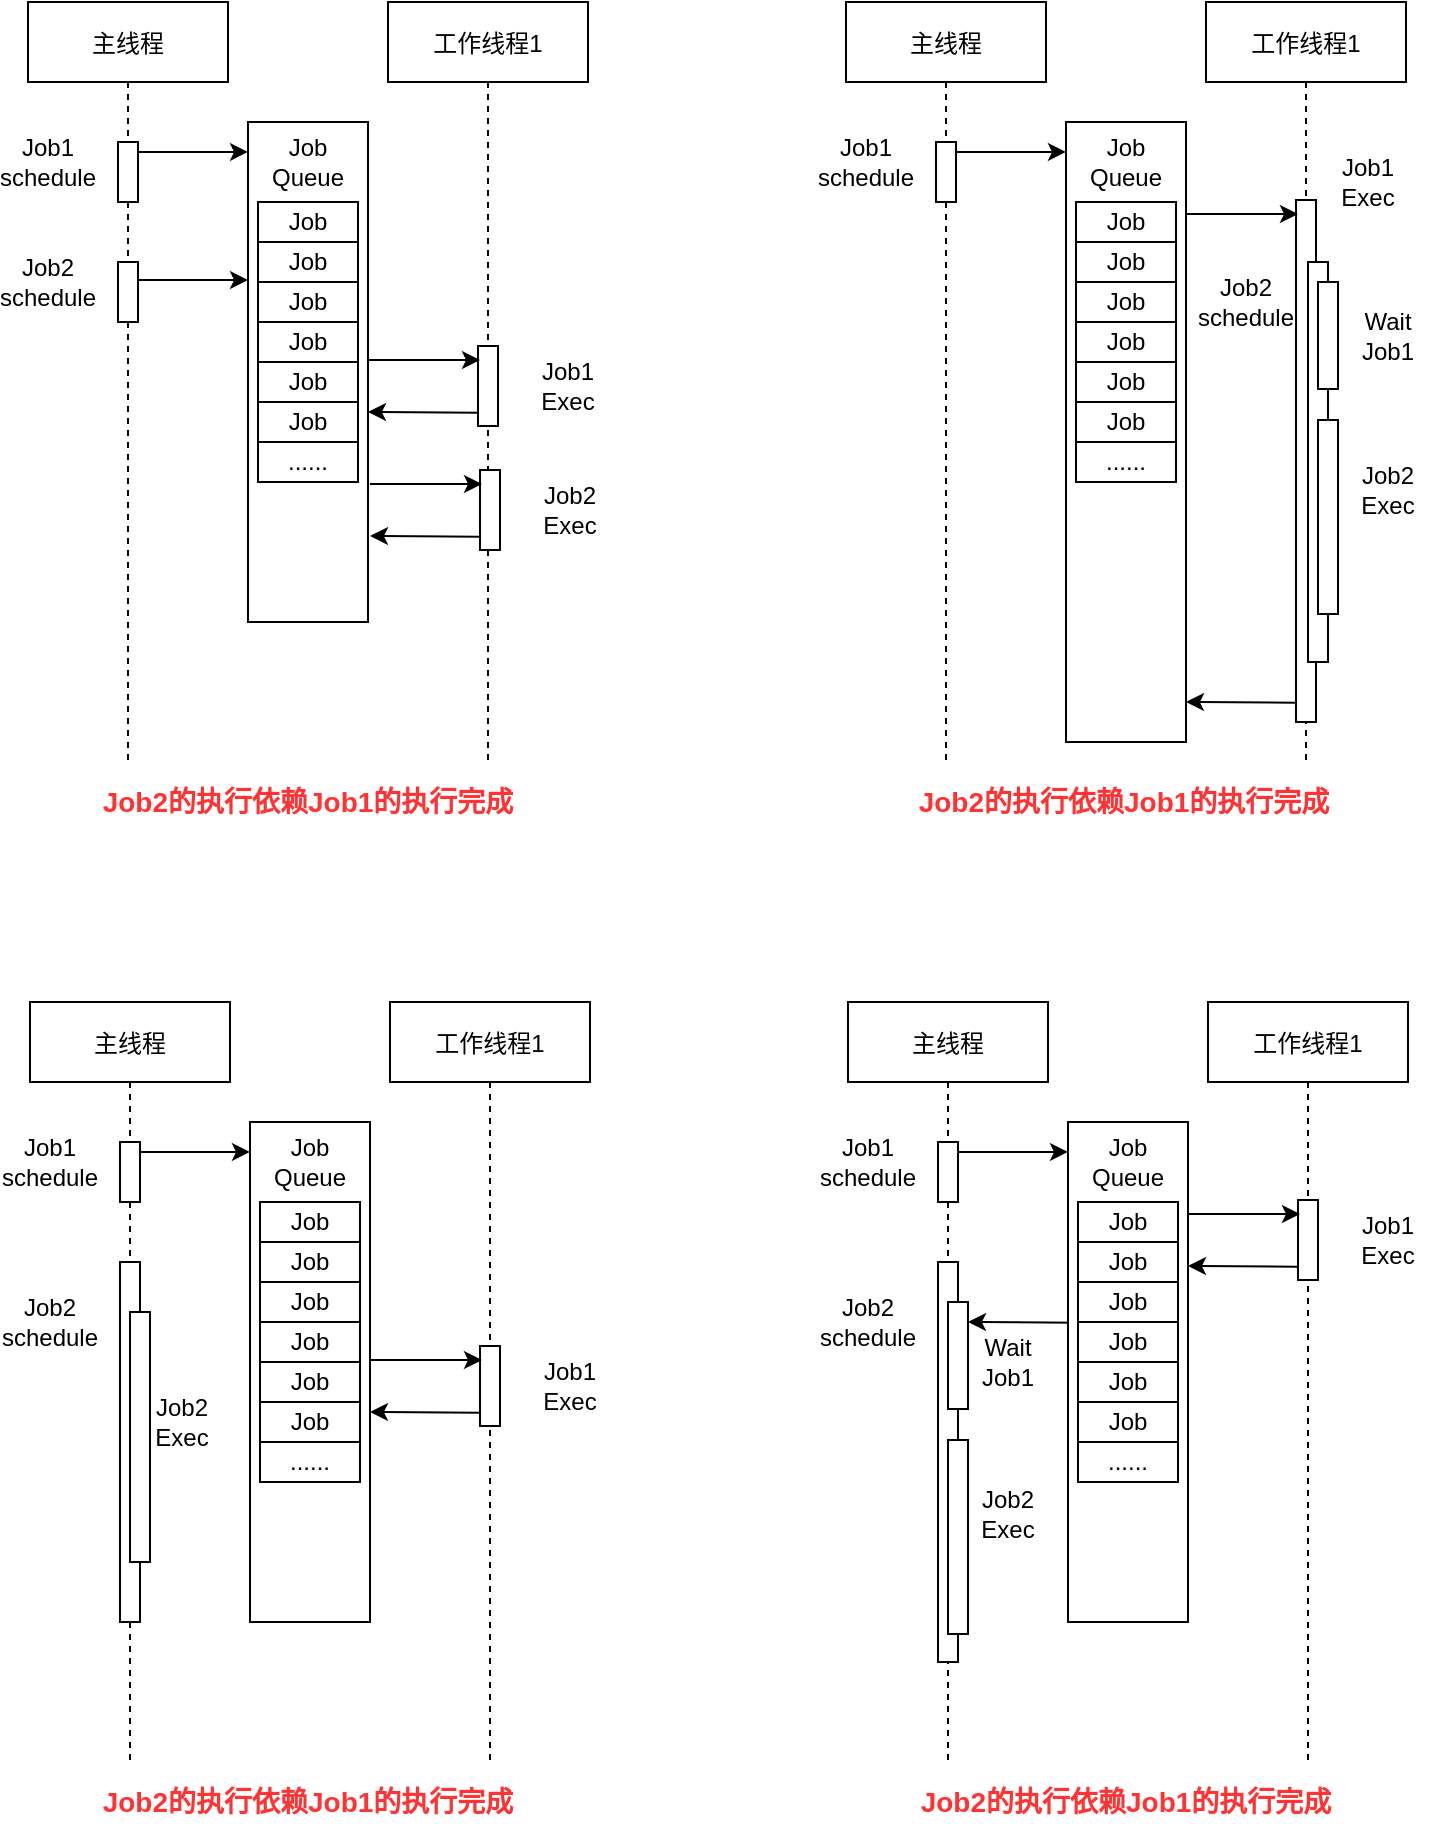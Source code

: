 <mxfile version="13.6.4" type="github">
  <diagram id="kgpKYQtTHZ0yAKxKKP6v" name="Page-1">
    <mxGraphModel dx="896" dy="544" grid="1" gridSize="10" guides="1" tooltips="1" connect="1" arrows="1" fold="1" page="1" pageScale="1" pageWidth="1169" pageHeight="1654" math="0" shadow="0">
      <root>
        <mxCell id="0" />
        <mxCell id="1" parent="0" />
        <mxCell id="axtm4wAF14Sa0V-WPrxN-137" value="" style="endArrow=classic;html=1;exitX=0;exitY=0.833;exitDx=0;exitDy=0;exitPerimeter=0;" edge="1" parent="1">
          <mxGeometry width="50" height="50" relative="1" as="geometry">
            <mxPoint x="645" y="740.32" as="sourcePoint" />
            <mxPoint x="590" y="740" as="targetPoint" />
          </mxGeometry>
        </mxCell>
        <mxCell id="axtm4wAF14Sa0V-WPrxN-15" value="" style="endArrow=classic;html=1;entryX=0;entryY=0.119;entryDx=0;entryDy=0;entryPerimeter=0;" edge="1" parent="1">
          <mxGeometry width="50" height="50" relative="1" as="geometry">
            <mxPoint x="174" y="155" as="sourcePoint" />
            <mxPoint x="230" y="154.99" as="targetPoint" />
          </mxGeometry>
        </mxCell>
        <mxCell id="3nuBFxr9cyL0pnOWT2aG-1" value="主线程" style="shape=umlLifeline;perimeter=lifelinePerimeter;container=1;collapsible=0;recursiveResize=0;rounded=0;shadow=0;strokeWidth=1;" parent="1" vertex="1">
          <mxGeometry x="120" y="80" width="100" height="380" as="geometry" />
        </mxCell>
        <mxCell id="axtm4wAF14Sa0V-WPrxN-14" value="" style="points=[];perimeter=orthogonalPerimeter;rounded=0;shadow=0;strokeWidth=1;" vertex="1" parent="3nuBFxr9cyL0pnOWT2aG-1">
          <mxGeometry x="45" y="130" width="10" height="30" as="geometry" />
        </mxCell>
        <mxCell id="3nuBFxr9cyL0pnOWT2aG-2" value="" style="points=[];perimeter=orthogonalPerimeter;rounded=0;shadow=0;strokeWidth=1;" parent="3nuBFxr9cyL0pnOWT2aG-1" vertex="1">
          <mxGeometry x="45" y="70" width="10" height="30" as="geometry" />
        </mxCell>
        <mxCell id="3nuBFxr9cyL0pnOWT2aG-5" value="工作线程1" style="shape=umlLifeline;perimeter=lifelinePerimeter;container=1;collapsible=0;recursiveResize=0;rounded=0;shadow=0;strokeWidth=1;" parent="1" vertex="1">
          <mxGeometry x="300" y="80" width="100" height="380" as="geometry" />
        </mxCell>
        <mxCell id="3nuBFxr9cyL0pnOWT2aG-6" value="" style="points=[];perimeter=orthogonalPerimeter;rounded=0;shadow=0;strokeWidth=1;" parent="3nuBFxr9cyL0pnOWT2aG-5" vertex="1">
          <mxGeometry x="45" y="172" width="10" height="40" as="geometry" />
        </mxCell>
        <mxCell id="axtm4wAF14Sa0V-WPrxN-1" value="" style="rounded=0;whiteSpace=wrap;html=1;" vertex="1" parent="1">
          <mxGeometry x="230" y="140" width="60" height="250" as="geometry" />
        </mxCell>
        <mxCell id="axtm4wAF14Sa0V-WPrxN-2" value="Job Queue" style="text;html=1;strokeColor=none;fillColor=none;align=center;verticalAlign=middle;whiteSpace=wrap;rounded=0;" vertex="1" parent="1">
          <mxGeometry x="240" y="150" width="40" height="20" as="geometry" />
        </mxCell>
        <mxCell id="axtm4wAF14Sa0V-WPrxN-3" value="Job" style="rounded=0;whiteSpace=wrap;html=1;" vertex="1" parent="1">
          <mxGeometry x="235" y="180" width="50" height="20" as="geometry" />
        </mxCell>
        <mxCell id="axtm4wAF14Sa0V-WPrxN-4" value="Job" style="rounded=0;whiteSpace=wrap;html=1;" vertex="1" parent="1">
          <mxGeometry x="235" y="200" width="50" height="20" as="geometry" />
        </mxCell>
        <mxCell id="axtm4wAF14Sa0V-WPrxN-5" value="Job" style="rounded=0;whiteSpace=wrap;html=1;" vertex="1" parent="1">
          <mxGeometry x="235" y="220" width="50" height="20" as="geometry" />
        </mxCell>
        <mxCell id="axtm4wAF14Sa0V-WPrxN-6" value="Job" style="rounded=0;whiteSpace=wrap;html=1;" vertex="1" parent="1">
          <mxGeometry x="235" y="240" width="50" height="20" as="geometry" />
        </mxCell>
        <mxCell id="axtm4wAF14Sa0V-WPrxN-7" value="Job" style="rounded=0;whiteSpace=wrap;html=1;" vertex="1" parent="1">
          <mxGeometry x="235" y="260" width="50" height="20" as="geometry" />
        </mxCell>
        <mxCell id="axtm4wAF14Sa0V-WPrxN-8" value="Job" style="rounded=0;whiteSpace=wrap;html=1;" vertex="1" parent="1">
          <mxGeometry x="235" y="280" width="50" height="20" as="geometry" />
        </mxCell>
        <mxCell id="axtm4wAF14Sa0V-WPrxN-12" value="......" style="rounded=0;whiteSpace=wrap;html=1;" vertex="1" parent="1">
          <mxGeometry x="235" y="300" width="50" height="20" as="geometry" />
        </mxCell>
        <mxCell id="axtm4wAF14Sa0V-WPrxN-16" value="" style="endArrow=classic;html=1;entryX=0;entryY=0.316;entryDx=0;entryDy=0;entryPerimeter=0;exitX=1;exitY=0.3;exitDx=0;exitDy=0;exitPerimeter=0;" edge="1" parent="1" source="axtm4wAF14Sa0V-WPrxN-14" target="axtm4wAF14Sa0V-WPrxN-1">
          <mxGeometry width="50" height="50" relative="1" as="geometry">
            <mxPoint x="184" y="175" as="sourcePoint" />
            <mxPoint x="240" y="174.99" as="targetPoint" />
          </mxGeometry>
        </mxCell>
        <mxCell id="axtm4wAF14Sa0V-WPrxN-17" value="Job1&lt;br&gt;schedule" style="text;html=1;strokeColor=none;fillColor=none;align=center;verticalAlign=middle;whiteSpace=wrap;rounded=0;" vertex="1" parent="1">
          <mxGeometry x="110" y="150" width="40" height="20" as="geometry" />
        </mxCell>
        <mxCell id="axtm4wAF14Sa0V-WPrxN-18" value="Job2&lt;br&gt;schedule" style="text;html=1;strokeColor=none;fillColor=none;align=center;verticalAlign=middle;whiteSpace=wrap;rounded=0;" vertex="1" parent="1">
          <mxGeometry x="110" y="210" width="40" height="20" as="geometry" />
        </mxCell>
        <mxCell id="axtm4wAF14Sa0V-WPrxN-20" value="" style="endArrow=classic;html=1;entryX=0;entryY=0.119;entryDx=0;entryDy=0;entryPerimeter=0;" edge="1" parent="1">
          <mxGeometry width="50" height="50" relative="1" as="geometry">
            <mxPoint x="290" y="259.01" as="sourcePoint" />
            <mxPoint x="346" y="259" as="targetPoint" />
          </mxGeometry>
        </mxCell>
        <mxCell id="axtm4wAF14Sa0V-WPrxN-21" value="" style="endArrow=classic;html=1;exitX=0;exitY=0.833;exitDx=0;exitDy=0;exitPerimeter=0;" edge="1" parent="1" source="3nuBFxr9cyL0pnOWT2aG-6">
          <mxGeometry width="50" height="50" relative="1" as="geometry">
            <mxPoint x="300" y="262.01" as="sourcePoint" />
            <mxPoint x="290" y="285" as="targetPoint" />
          </mxGeometry>
        </mxCell>
        <mxCell id="axtm4wAF14Sa0V-WPrxN-22" value="Job1&lt;br&gt;Exec" style="text;html=1;strokeColor=none;fillColor=none;align=center;verticalAlign=middle;whiteSpace=wrap;rounded=0;" vertex="1" parent="1">
          <mxGeometry x="370" y="262" width="40" height="20" as="geometry" />
        </mxCell>
        <mxCell id="axtm4wAF14Sa0V-WPrxN-25" value="" style="points=[];perimeter=orthogonalPerimeter;rounded=0;shadow=0;strokeWidth=1;" vertex="1" parent="1">
          <mxGeometry x="346" y="314" width="10" height="40" as="geometry" />
        </mxCell>
        <mxCell id="axtm4wAF14Sa0V-WPrxN-26" value="" style="endArrow=classic;html=1;entryX=0;entryY=0.119;entryDx=0;entryDy=0;entryPerimeter=0;" edge="1" parent="1">
          <mxGeometry width="50" height="50" relative="1" as="geometry">
            <mxPoint x="291" y="321.01" as="sourcePoint" />
            <mxPoint x="347" y="321" as="targetPoint" />
          </mxGeometry>
        </mxCell>
        <mxCell id="axtm4wAF14Sa0V-WPrxN-27" value="" style="endArrow=classic;html=1;exitX=0;exitY=0.833;exitDx=0;exitDy=0;exitPerimeter=0;" edge="1" parent="1" source="axtm4wAF14Sa0V-WPrxN-25">
          <mxGeometry width="50" height="50" relative="1" as="geometry">
            <mxPoint x="301" y="324.01" as="sourcePoint" />
            <mxPoint x="291" y="347" as="targetPoint" />
          </mxGeometry>
        </mxCell>
        <mxCell id="axtm4wAF14Sa0V-WPrxN-28" value="Job2&lt;br&gt;Exec" style="text;html=1;strokeColor=none;fillColor=none;align=center;verticalAlign=middle;whiteSpace=wrap;rounded=0;" vertex="1" parent="1">
          <mxGeometry x="371" y="324" width="40" height="20" as="geometry" />
        </mxCell>
        <mxCell id="axtm4wAF14Sa0V-WPrxN-33" value="" style="endArrow=classic;html=1;entryX=0;entryY=0.119;entryDx=0;entryDy=0;entryPerimeter=0;" edge="1" parent="1">
          <mxGeometry width="50" height="50" relative="1" as="geometry">
            <mxPoint x="175" y="655" as="sourcePoint" />
            <mxPoint x="231" y="654.99" as="targetPoint" />
          </mxGeometry>
        </mxCell>
        <mxCell id="axtm4wAF14Sa0V-WPrxN-34" value="主线程" style="shape=umlLifeline;perimeter=lifelinePerimeter;container=1;collapsible=0;recursiveResize=0;rounded=0;shadow=0;strokeWidth=1;" vertex="1" parent="1">
          <mxGeometry x="121" y="580" width="100" height="380" as="geometry" />
        </mxCell>
        <mxCell id="axtm4wAF14Sa0V-WPrxN-35" value="" style="points=[];perimeter=orthogonalPerimeter;rounded=0;shadow=0;strokeWidth=1;" vertex="1" parent="axtm4wAF14Sa0V-WPrxN-34">
          <mxGeometry x="45" y="130" width="10" height="180" as="geometry" />
        </mxCell>
        <mxCell id="axtm4wAF14Sa0V-WPrxN-36" value="" style="points=[];perimeter=orthogonalPerimeter;rounded=0;shadow=0;strokeWidth=1;" vertex="1" parent="axtm4wAF14Sa0V-WPrxN-34">
          <mxGeometry x="45" y="70" width="10" height="30" as="geometry" />
        </mxCell>
        <mxCell id="axtm4wAF14Sa0V-WPrxN-37" value="工作线程1" style="shape=umlLifeline;perimeter=lifelinePerimeter;container=1;collapsible=0;recursiveResize=0;rounded=0;shadow=0;strokeWidth=1;" vertex="1" parent="1">
          <mxGeometry x="301" y="580" width="100" height="380" as="geometry" />
        </mxCell>
        <mxCell id="axtm4wAF14Sa0V-WPrxN-38" value="" style="points=[];perimeter=orthogonalPerimeter;rounded=0;shadow=0;strokeWidth=1;" vertex="1" parent="axtm4wAF14Sa0V-WPrxN-37">
          <mxGeometry x="45" y="172" width="10" height="40" as="geometry" />
        </mxCell>
        <mxCell id="axtm4wAF14Sa0V-WPrxN-39" value="" style="rounded=0;whiteSpace=wrap;html=1;" vertex="1" parent="1">
          <mxGeometry x="231" y="640" width="60" height="250" as="geometry" />
        </mxCell>
        <mxCell id="axtm4wAF14Sa0V-WPrxN-40" value="Job Queue" style="text;html=1;strokeColor=none;fillColor=none;align=center;verticalAlign=middle;whiteSpace=wrap;rounded=0;" vertex="1" parent="1">
          <mxGeometry x="241" y="650" width="40" height="20" as="geometry" />
        </mxCell>
        <mxCell id="axtm4wAF14Sa0V-WPrxN-41" value="Job" style="rounded=0;whiteSpace=wrap;html=1;" vertex="1" parent="1">
          <mxGeometry x="236" y="680" width="50" height="20" as="geometry" />
        </mxCell>
        <mxCell id="axtm4wAF14Sa0V-WPrxN-42" value="Job" style="rounded=0;whiteSpace=wrap;html=1;" vertex="1" parent="1">
          <mxGeometry x="236" y="700" width="50" height="20" as="geometry" />
        </mxCell>
        <mxCell id="axtm4wAF14Sa0V-WPrxN-43" value="Job" style="rounded=0;whiteSpace=wrap;html=1;" vertex="1" parent="1">
          <mxGeometry x="236" y="720" width="50" height="20" as="geometry" />
        </mxCell>
        <mxCell id="axtm4wAF14Sa0V-WPrxN-44" value="Job" style="rounded=0;whiteSpace=wrap;html=1;" vertex="1" parent="1">
          <mxGeometry x="236" y="740" width="50" height="20" as="geometry" />
        </mxCell>
        <mxCell id="axtm4wAF14Sa0V-WPrxN-45" value="Job" style="rounded=0;whiteSpace=wrap;html=1;" vertex="1" parent="1">
          <mxGeometry x="236" y="760" width="50" height="20" as="geometry" />
        </mxCell>
        <mxCell id="axtm4wAF14Sa0V-WPrxN-46" value="Job" style="rounded=0;whiteSpace=wrap;html=1;" vertex="1" parent="1">
          <mxGeometry x="236" y="780" width="50" height="20" as="geometry" />
        </mxCell>
        <mxCell id="axtm4wAF14Sa0V-WPrxN-47" value="......" style="rounded=0;whiteSpace=wrap;html=1;" vertex="1" parent="1">
          <mxGeometry x="236" y="800" width="50" height="20" as="geometry" />
        </mxCell>
        <mxCell id="axtm4wAF14Sa0V-WPrxN-49" value="Job1&lt;br&gt;schedule" style="text;html=1;strokeColor=none;fillColor=none;align=center;verticalAlign=middle;whiteSpace=wrap;rounded=0;" vertex="1" parent="1">
          <mxGeometry x="111" y="650" width="40" height="20" as="geometry" />
        </mxCell>
        <mxCell id="axtm4wAF14Sa0V-WPrxN-50" value="Job2&lt;br&gt;schedule" style="text;html=1;strokeColor=none;fillColor=none;align=center;verticalAlign=middle;whiteSpace=wrap;rounded=0;" vertex="1" parent="1">
          <mxGeometry x="111" y="730" width="40" height="20" as="geometry" />
        </mxCell>
        <mxCell id="axtm4wAF14Sa0V-WPrxN-51" value="" style="endArrow=classic;html=1;entryX=0;entryY=0.119;entryDx=0;entryDy=0;entryPerimeter=0;" edge="1" parent="1">
          <mxGeometry width="50" height="50" relative="1" as="geometry">
            <mxPoint x="291" y="759.01" as="sourcePoint" />
            <mxPoint x="347" y="759" as="targetPoint" />
          </mxGeometry>
        </mxCell>
        <mxCell id="axtm4wAF14Sa0V-WPrxN-52" value="" style="endArrow=classic;html=1;exitX=0;exitY=0.833;exitDx=0;exitDy=0;exitPerimeter=0;" edge="1" parent="1" source="axtm4wAF14Sa0V-WPrxN-38">
          <mxGeometry width="50" height="50" relative="1" as="geometry">
            <mxPoint x="301" y="762.01" as="sourcePoint" />
            <mxPoint x="291" y="785" as="targetPoint" />
          </mxGeometry>
        </mxCell>
        <mxCell id="axtm4wAF14Sa0V-WPrxN-53" value="Job1&lt;br&gt;Exec" style="text;html=1;strokeColor=none;fillColor=none;align=center;verticalAlign=middle;whiteSpace=wrap;rounded=0;" vertex="1" parent="1">
          <mxGeometry x="371" y="762" width="40" height="20" as="geometry" />
        </mxCell>
        <mxCell id="axtm4wAF14Sa0V-WPrxN-60" value="" style="points=[];perimeter=orthogonalPerimeter;rounded=0;shadow=0;strokeWidth=1;" vertex="1" parent="1">
          <mxGeometry x="171" y="735" width="10" height="125" as="geometry" />
        </mxCell>
        <mxCell id="axtm4wAF14Sa0V-WPrxN-61" value="Job2&lt;br&gt;Exec" style="text;html=1;strokeColor=none;fillColor=none;align=center;verticalAlign=middle;whiteSpace=wrap;rounded=0;" vertex="1" parent="1">
          <mxGeometry x="177" y="780" width="40" height="20" as="geometry" />
        </mxCell>
        <mxCell id="axtm4wAF14Sa0V-WPrxN-62" value="&lt;font style=&quot;font-size: 14px&quot; color=&quot;#ff3333&quot;&gt;&lt;b&gt;Job2的执行依赖Job1的执行完成&lt;/b&gt;&lt;/font&gt;" style="text;html=1;strokeColor=none;fillColor=none;align=center;verticalAlign=middle;whiteSpace=wrap;rounded=0;" vertex="1" parent="1">
          <mxGeometry x="120" y="470" width="280" height="20" as="geometry" />
        </mxCell>
        <mxCell id="axtm4wAF14Sa0V-WPrxN-63" value="&lt;font style=&quot;font-size: 14px&quot; color=&quot;#ff3333&quot;&gt;&lt;b&gt;Job2的执行依赖Job1的执行完成&lt;/b&gt;&lt;/font&gt;" style="text;html=1;strokeColor=none;fillColor=none;align=center;verticalAlign=middle;whiteSpace=wrap;rounded=0;" vertex="1" parent="1">
          <mxGeometry x="120" y="970" width="280" height="20" as="geometry" />
        </mxCell>
        <mxCell id="axtm4wAF14Sa0V-WPrxN-111" value="" style="endArrow=classic;html=1;entryX=0;entryY=0.119;entryDx=0;entryDy=0;entryPerimeter=0;" edge="1" parent="1">
          <mxGeometry width="50" height="50" relative="1" as="geometry">
            <mxPoint x="584" y="655" as="sourcePoint" />
            <mxPoint x="640" y="654.99" as="targetPoint" />
          </mxGeometry>
        </mxCell>
        <mxCell id="axtm4wAF14Sa0V-WPrxN-112" value="主线程" style="shape=umlLifeline;perimeter=lifelinePerimeter;container=1;collapsible=0;recursiveResize=0;rounded=0;shadow=0;strokeWidth=1;" vertex="1" parent="1">
          <mxGeometry x="530" y="580" width="100" height="380" as="geometry" />
        </mxCell>
        <mxCell id="axtm4wAF14Sa0V-WPrxN-113" value="" style="points=[];perimeter=orthogonalPerimeter;rounded=0;shadow=0;strokeWidth=1;" vertex="1" parent="axtm4wAF14Sa0V-WPrxN-112">
          <mxGeometry x="45" y="130" width="10" height="200" as="geometry" />
        </mxCell>
        <mxCell id="axtm4wAF14Sa0V-WPrxN-114" value="" style="points=[];perimeter=orthogonalPerimeter;rounded=0;shadow=0;strokeWidth=1;" vertex="1" parent="axtm4wAF14Sa0V-WPrxN-112">
          <mxGeometry x="45" y="70" width="10" height="30" as="geometry" />
        </mxCell>
        <mxCell id="axtm4wAF14Sa0V-WPrxN-136" value="" style="points=[];perimeter=orthogonalPerimeter;rounded=0;shadow=0;strokeWidth=1;" vertex="1" parent="axtm4wAF14Sa0V-WPrxN-112">
          <mxGeometry x="50" y="150" width="10" height="53.5" as="geometry" />
        </mxCell>
        <mxCell id="axtm4wAF14Sa0V-WPrxN-131" value="" style="points=[];perimeter=orthogonalPerimeter;rounded=0;shadow=0;strokeWidth=1;" vertex="1" parent="axtm4wAF14Sa0V-WPrxN-112">
          <mxGeometry x="50" y="219" width="10" height="97" as="geometry" />
        </mxCell>
        <mxCell id="axtm4wAF14Sa0V-WPrxN-115" value="工作线程1" style="shape=umlLifeline;perimeter=lifelinePerimeter;container=1;collapsible=0;recursiveResize=0;rounded=0;shadow=0;strokeWidth=1;" vertex="1" parent="1">
          <mxGeometry x="710" y="580" width="100" height="380" as="geometry" />
        </mxCell>
        <mxCell id="axtm4wAF14Sa0V-WPrxN-116" value="" style="points=[];perimeter=orthogonalPerimeter;rounded=0;shadow=0;strokeWidth=1;" vertex="1" parent="axtm4wAF14Sa0V-WPrxN-115">
          <mxGeometry x="45" y="99" width="10" height="40" as="geometry" />
        </mxCell>
        <mxCell id="axtm4wAF14Sa0V-WPrxN-117" value="" style="rounded=0;whiteSpace=wrap;html=1;" vertex="1" parent="1">
          <mxGeometry x="640" y="640" width="60" height="250" as="geometry" />
        </mxCell>
        <mxCell id="axtm4wAF14Sa0V-WPrxN-118" value="Job Queue" style="text;html=1;strokeColor=none;fillColor=none;align=center;verticalAlign=middle;whiteSpace=wrap;rounded=0;" vertex="1" parent="1">
          <mxGeometry x="650" y="650" width="40" height="20" as="geometry" />
        </mxCell>
        <mxCell id="axtm4wAF14Sa0V-WPrxN-119" value="Job" style="rounded=0;whiteSpace=wrap;html=1;" vertex="1" parent="1">
          <mxGeometry x="645" y="680" width="50" height="20" as="geometry" />
        </mxCell>
        <mxCell id="axtm4wAF14Sa0V-WPrxN-120" value="Job" style="rounded=0;whiteSpace=wrap;html=1;" vertex="1" parent="1">
          <mxGeometry x="645" y="700" width="50" height="20" as="geometry" />
        </mxCell>
        <mxCell id="axtm4wAF14Sa0V-WPrxN-121" value="Job" style="rounded=0;whiteSpace=wrap;html=1;" vertex="1" parent="1">
          <mxGeometry x="645" y="720" width="50" height="20" as="geometry" />
        </mxCell>
        <mxCell id="axtm4wAF14Sa0V-WPrxN-122" value="Job" style="rounded=0;whiteSpace=wrap;html=1;" vertex="1" parent="1">
          <mxGeometry x="645" y="740" width="50" height="20" as="geometry" />
        </mxCell>
        <mxCell id="axtm4wAF14Sa0V-WPrxN-123" value="Job" style="rounded=0;whiteSpace=wrap;html=1;" vertex="1" parent="1">
          <mxGeometry x="645" y="760" width="50" height="20" as="geometry" />
        </mxCell>
        <mxCell id="axtm4wAF14Sa0V-WPrxN-124" value="Job" style="rounded=0;whiteSpace=wrap;html=1;" vertex="1" parent="1">
          <mxGeometry x="645" y="780" width="50" height="20" as="geometry" />
        </mxCell>
        <mxCell id="axtm4wAF14Sa0V-WPrxN-125" value="......" style="rounded=0;whiteSpace=wrap;html=1;" vertex="1" parent="1">
          <mxGeometry x="645" y="800" width="50" height="20" as="geometry" />
        </mxCell>
        <mxCell id="axtm4wAF14Sa0V-WPrxN-126" value="Job1&lt;br&gt;schedule" style="text;html=1;strokeColor=none;fillColor=none;align=center;verticalAlign=middle;whiteSpace=wrap;rounded=0;" vertex="1" parent="1">
          <mxGeometry x="520" y="650" width="40" height="20" as="geometry" />
        </mxCell>
        <mxCell id="axtm4wAF14Sa0V-WPrxN-127" value="Job2&lt;br&gt;schedule" style="text;html=1;strokeColor=none;fillColor=none;align=center;verticalAlign=middle;whiteSpace=wrap;rounded=0;" vertex="1" parent="1">
          <mxGeometry x="520" y="730" width="40" height="20" as="geometry" />
        </mxCell>
        <mxCell id="axtm4wAF14Sa0V-WPrxN-128" value="" style="endArrow=classic;html=1;entryX=0;entryY=0.119;entryDx=0;entryDy=0;entryPerimeter=0;" edge="1" parent="1">
          <mxGeometry width="50" height="50" relative="1" as="geometry">
            <mxPoint x="700" y="686.01" as="sourcePoint" />
            <mxPoint x="756" y="686" as="targetPoint" />
          </mxGeometry>
        </mxCell>
        <mxCell id="axtm4wAF14Sa0V-WPrxN-129" value="" style="endArrow=classic;html=1;exitX=0;exitY=0.833;exitDx=0;exitDy=0;exitPerimeter=0;" edge="1" parent="1" source="axtm4wAF14Sa0V-WPrxN-116">
          <mxGeometry width="50" height="50" relative="1" as="geometry">
            <mxPoint x="710" y="689.01" as="sourcePoint" />
            <mxPoint x="700" y="712" as="targetPoint" />
          </mxGeometry>
        </mxCell>
        <mxCell id="axtm4wAF14Sa0V-WPrxN-130" value="Job1&lt;br&gt;Exec" style="text;html=1;strokeColor=none;fillColor=none;align=center;verticalAlign=middle;whiteSpace=wrap;rounded=0;" vertex="1" parent="1">
          <mxGeometry x="780" y="689" width="40" height="20" as="geometry" />
        </mxCell>
        <mxCell id="axtm4wAF14Sa0V-WPrxN-132" value="Job2&lt;br&gt;Exec" style="text;html=1;strokeColor=none;fillColor=none;align=center;verticalAlign=middle;whiteSpace=wrap;rounded=0;" vertex="1" parent="1">
          <mxGeometry x="590" y="826" width="40" height="20" as="geometry" />
        </mxCell>
        <mxCell id="axtm4wAF14Sa0V-WPrxN-133" value="&lt;font style=&quot;font-size: 14px&quot; color=&quot;#ff3333&quot;&gt;&lt;b&gt;Job2的执行依赖Job1的执行完成&lt;/b&gt;&lt;/font&gt;" style="text;html=1;strokeColor=none;fillColor=none;align=center;verticalAlign=middle;whiteSpace=wrap;rounded=0;" vertex="1" parent="1">
          <mxGeometry x="529" y="970" width="280" height="20" as="geometry" />
        </mxCell>
        <mxCell id="axtm4wAF14Sa0V-WPrxN-138" value="Wait Job1" style="text;html=1;strokeColor=none;fillColor=none;align=center;verticalAlign=middle;whiteSpace=wrap;rounded=0;" vertex="1" parent="1">
          <mxGeometry x="590" y="750" width="40" height="20" as="geometry" />
        </mxCell>
        <mxCell id="axtm4wAF14Sa0V-WPrxN-166" value="" style="endArrow=classic;html=1;exitX=0;exitY=0.833;exitDx=0;exitDy=0;exitPerimeter=0;" edge="1" parent="1">
          <mxGeometry width="50" height="50" relative="1" as="geometry">
            <mxPoint x="754" y="430.32" as="sourcePoint" />
            <mxPoint x="699" y="430" as="targetPoint" />
          </mxGeometry>
        </mxCell>
        <mxCell id="axtm4wAF14Sa0V-WPrxN-167" value="" style="endArrow=classic;html=1;entryX=0;entryY=0.119;entryDx=0;entryDy=0;entryPerimeter=0;" edge="1" parent="1">
          <mxGeometry width="50" height="50" relative="1" as="geometry">
            <mxPoint x="583" y="155" as="sourcePoint" />
            <mxPoint x="639" y="154.99" as="targetPoint" />
          </mxGeometry>
        </mxCell>
        <mxCell id="axtm4wAF14Sa0V-WPrxN-168" value="主线程" style="shape=umlLifeline;perimeter=lifelinePerimeter;container=1;collapsible=0;recursiveResize=0;rounded=0;shadow=0;strokeWidth=1;" vertex="1" parent="1">
          <mxGeometry x="529" y="80" width="100" height="380" as="geometry" />
        </mxCell>
        <mxCell id="axtm4wAF14Sa0V-WPrxN-170" value="" style="points=[];perimeter=orthogonalPerimeter;rounded=0;shadow=0;strokeWidth=1;" vertex="1" parent="axtm4wAF14Sa0V-WPrxN-168">
          <mxGeometry x="45" y="70" width="10" height="30" as="geometry" />
        </mxCell>
        <mxCell id="axtm4wAF14Sa0V-WPrxN-173" value="工作线程1" style="shape=umlLifeline;perimeter=lifelinePerimeter;container=1;collapsible=0;recursiveResize=0;rounded=0;shadow=0;strokeWidth=1;" vertex="1" parent="1">
          <mxGeometry x="709" y="80" width="100" height="380" as="geometry" />
        </mxCell>
        <mxCell id="axtm4wAF14Sa0V-WPrxN-174" value="" style="points=[];perimeter=orthogonalPerimeter;rounded=0;shadow=0;strokeWidth=1;" vertex="1" parent="axtm4wAF14Sa0V-WPrxN-173">
          <mxGeometry x="45" y="99" width="10" height="261" as="geometry" />
        </mxCell>
        <mxCell id="axtm4wAF14Sa0V-WPrxN-175" value="" style="rounded=0;whiteSpace=wrap;html=1;" vertex="1" parent="1">
          <mxGeometry x="639" y="140" width="60" height="310" as="geometry" />
        </mxCell>
        <mxCell id="axtm4wAF14Sa0V-WPrxN-176" value="Job Queue" style="text;html=1;strokeColor=none;fillColor=none;align=center;verticalAlign=middle;whiteSpace=wrap;rounded=0;" vertex="1" parent="1">
          <mxGeometry x="649" y="150" width="40" height="20" as="geometry" />
        </mxCell>
        <mxCell id="axtm4wAF14Sa0V-WPrxN-177" value="Job" style="rounded=0;whiteSpace=wrap;html=1;" vertex="1" parent="1">
          <mxGeometry x="644" y="180" width="50" height="20" as="geometry" />
        </mxCell>
        <mxCell id="axtm4wAF14Sa0V-WPrxN-178" value="Job" style="rounded=0;whiteSpace=wrap;html=1;" vertex="1" parent="1">
          <mxGeometry x="644" y="200" width="50" height="20" as="geometry" />
        </mxCell>
        <mxCell id="axtm4wAF14Sa0V-WPrxN-179" value="Job" style="rounded=0;whiteSpace=wrap;html=1;" vertex="1" parent="1">
          <mxGeometry x="644" y="220" width="50" height="20" as="geometry" />
        </mxCell>
        <mxCell id="axtm4wAF14Sa0V-WPrxN-180" value="Job" style="rounded=0;whiteSpace=wrap;html=1;" vertex="1" parent="1">
          <mxGeometry x="644" y="240" width="50" height="20" as="geometry" />
        </mxCell>
        <mxCell id="axtm4wAF14Sa0V-WPrxN-181" value="Job" style="rounded=0;whiteSpace=wrap;html=1;" vertex="1" parent="1">
          <mxGeometry x="644" y="260" width="50" height="20" as="geometry" />
        </mxCell>
        <mxCell id="axtm4wAF14Sa0V-WPrxN-182" value="Job" style="rounded=0;whiteSpace=wrap;html=1;" vertex="1" parent="1">
          <mxGeometry x="644" y="280" width="50" height="20" as="geometry" />
        </mxCell>
        <mxCell id="axtm4wAF14Sa0V-WPrxN-183" value="......" style="rounded=0;whiteSpace=wrap;html=1;" vertex="1" parent="1">
          <mxGeometry x="644" y="300" width="50" height="20" as="geometry" />
        </mxCell>
        <mxCell id="axtm4wAF14Sa0V-WPrxN-184" value="Job1&lt;br&gt;schedule" style="text;html=1;strokeColor=none;fillColor=none;align=center;verticalAlign=middle;whiteSpace=wrap;rounded=0;" vertex="1" parent="1">
          <mxGeometry x="519" y="150" width="40" height="20" as="geometry" />
        </mxCell>
        <mxCell id="axtm4wAF14Sa0V-WPrxN-186" value="" style="endArrow=classic;html=1;entryX=0;entryY=0.119;entryDx=0;entryDy=0;entryPerimeter=0;" edge="1" parent="1">
          <mxGeometry width="50" height="50" relative="1" as="geometry">
            <mxPoint x="699" y="186.01" as="sourcePoint" />
            <mxPoint x="755" y="186" as="targetPoint" />
          </mxGeometry>
        </mxCell>
        <mxCell id="axtm4wAF14Sa0V-WPrxN-188" value="Job1&lt;br&gt;Exec" style="text;html=1;strokeColor=none;fillColor=none;align=center;verticalAlign=middle;whiteSpace=wrap;rounded=0;" vertex="1" parent="1">
          <mxGeometry x="770" y="160" width="40" height="20" as="geometry" />
        </mxCell>
        <mxCell id="axtm4wAF14Sa0V-WPrxN-189" value="Job2&lt;br&gt;Exec" style="text;html=1;strokeColor=none;fillColor=none;align=center;verticalAlign=middle;whiteSpace=wrap;rounded=0;" vertex="1" parent="1">
          <mxGeometry x="780" y="314" width="40" height="20" as="geometry" />
        </mxCell>
        <mxCell id="axtm4wAF14Sa0V-WPrxN-190" value="&lt;font style=&quot;font-size: 14px&quot; color=&quot;#ff3333&quot;&gt;&lt;b&gt;Job2的执行依赖Job1的执行完成&lt;/b&gt;&lt;/font&gt;" style="text;html=1;strokeColor=none;fillColor=none;align=center;verticalAlign=middle;whiteSpace=wrap;rounded=0;" vertex="1" parent="1">
          <mxGeometry x="528" y="470" width="280" height="20" as="geometry" />
        </mxCell>
        <mxCell id="axtm4wAF14Sa0V-WPrxN-191" value="Wait Job1" style="text;html=1;strokeColor=none;fillColor=none;align=center;verticalAlign=middle;whiteSpace=wrap;rounded=0;" vertex="1" parent="1">
          <mxGeometry x="780" y="236.75" width="40" height="20" as="geometry" />
        </mxCell>
        <mxCell id="axtm4wAF14Sa0V-WPrxN-169" value="" style="points=[];perimeter=orthogonalPerimeter;rounded=0;shadow=0;strokeWidth=1;" vertex="1" parent="1">
          <mxGeometry x="760" y="210" width="10" height="200" as="geometry" />
        </mxCell>
        <mxCell id="axtm4wAF14Sa0V-WPrxN-171" value="" style="points=[];perimeter=orthogonalPerimeter;rounded=0;shadow=0;strokeWidth=1;" vertex="1" parent="1">
          <mxGeometry x="765" y="220" width="10" height="53.5" as="geometry" />
        </mxCell>
        <mxCell id="axtm4wAF14Sa0V-WPrxN-172" value="" style="points=[];perimeter=orthogonalPerimeter;rounded=0;shadow=0;strokeWidth=1;" vertex="1" parent="1">
          <mxGeometry x="765" y="289" width="10" height="97" as="geometry" />
        </mxCell>
        <mxCell id="axtm4wAF14Sa0V-WPrxN-185" value="Job2&lt;br&gt;schedule" style="text;html=1;strokeColor=none;fillColor=none;align=center;verticalAlign=middle;whiteSpace=wrap;rounded=0;" vertex="1" parent="1">
          <mxGeometry x="709" y="220" width="40" height="20" as="geometry" />
        </mxCell>
      </root>
    </mxGraphModel>
  </diagram>
</mxfile>
